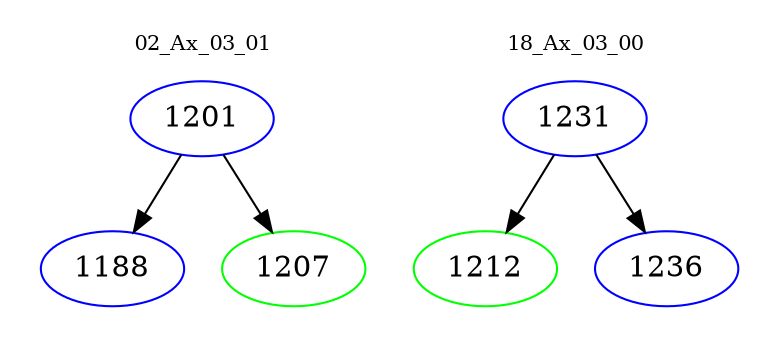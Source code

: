 digraph{
subgraph cluster_0 {
color = white
label = "02_Ax_03_01";
fontsize=10;
T0_1201 [label="1201", color="blue"]
T0_1201 -> T0_1188 [color="black"]
T0_1188 [label="1188", color="blue"]
T0_1201 -> T0_1207 [color="black"]
T0_1207 [label="1207", color="green"]
}
subgraph cluster_1 {
color = white
label = "18_Ax_03_00";
fontsize=10;
T1_1231 [label="1231", color="blue"]
T1_1231 -> T1_1212 [color="black"]
T1_1212 [label="1212", color="green"]
T1_1231 -> T1_1236 [color="black"]
T1_1236 [label="1236", color="blue"]
}
}
